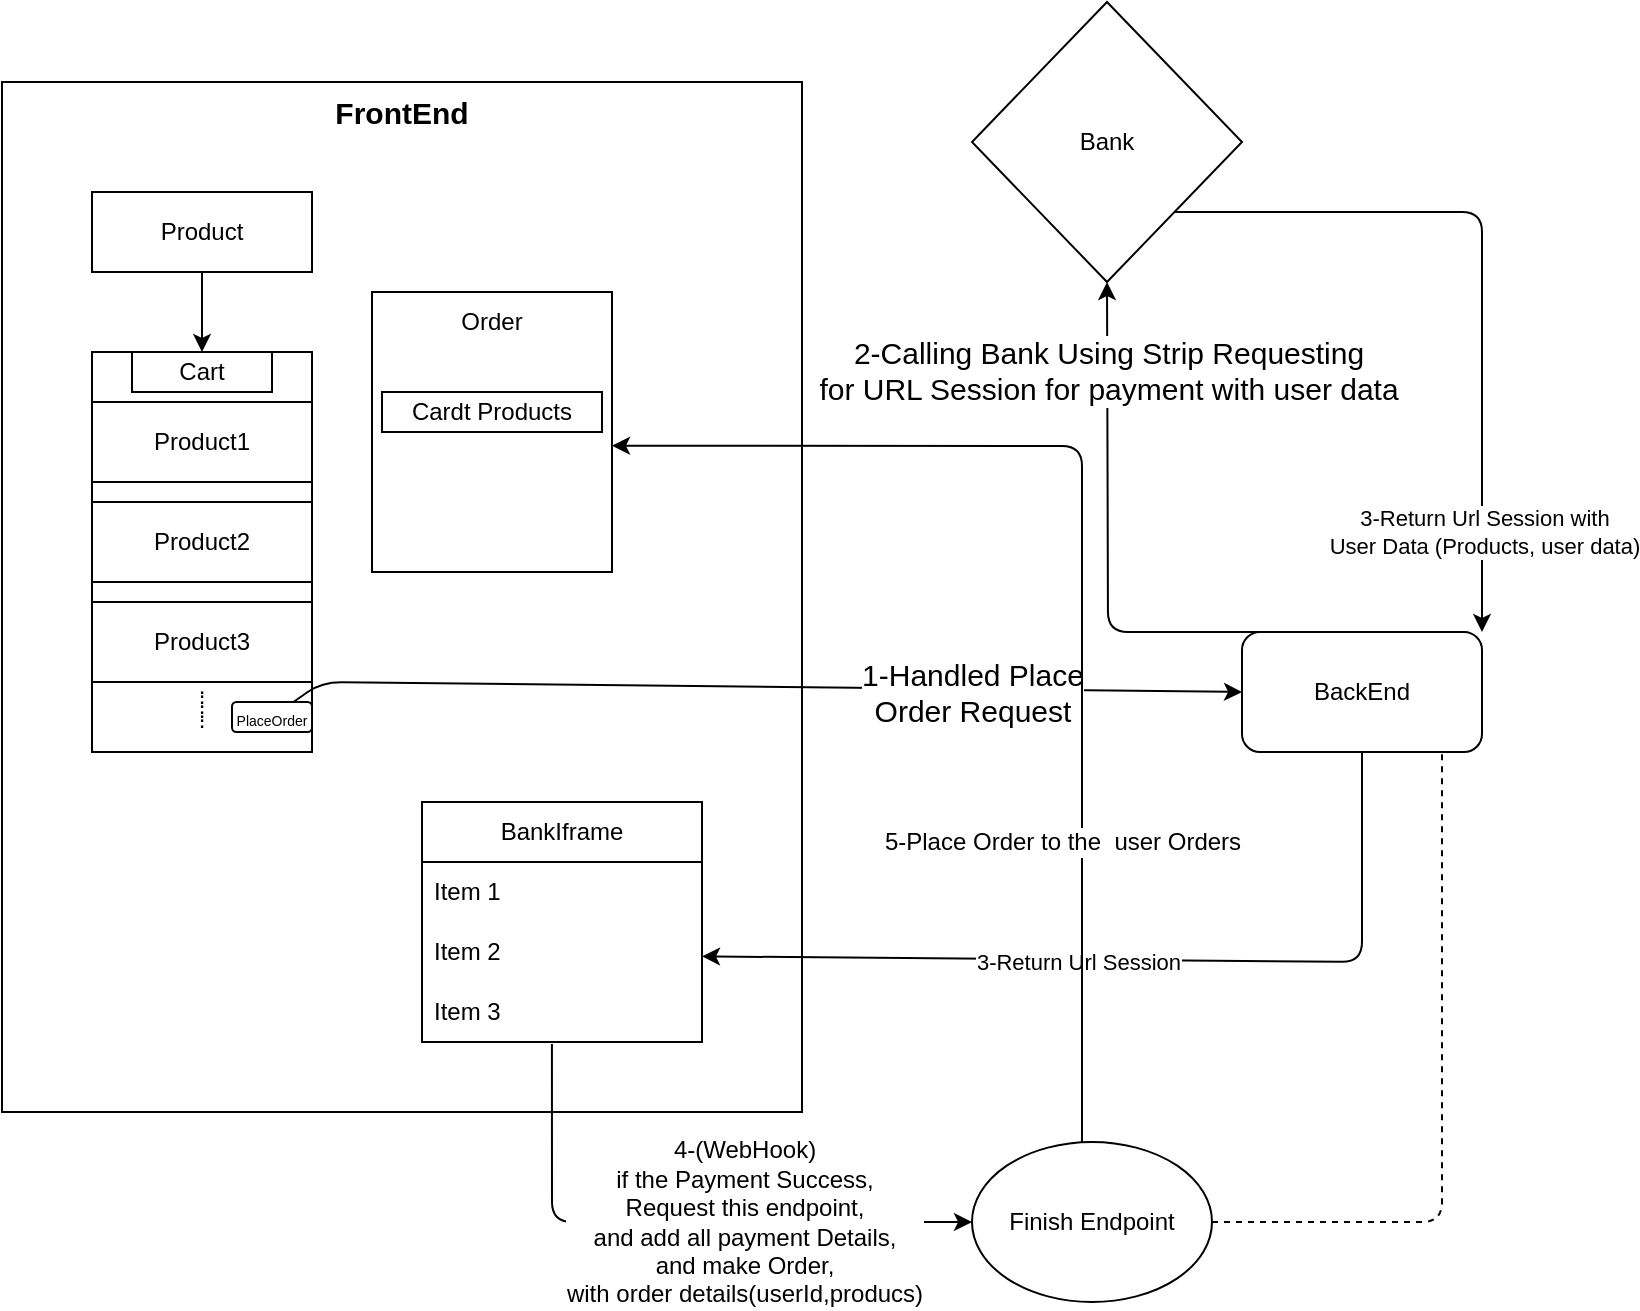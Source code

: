 <mxfile>
    <diagram id="U5MNuPJDzMi3MlM6mRSs" name="Page-1">
        <mxGraphModel dx="1179" dy="672" grid="1" gridSize="10" guides="1" tooltips="1" connect="1" arrows="1" fold="1" page="1" pageScale="1" pageWidth="850" pageHeight="1100" math="0" shadow="0">
            <root>
                <mxCell id="0"/>
                <mxCell id="1" parent="0"/>
                <mxCell id="2" value="Bank" style="rhombus;whiteSpace=wrap;html=1;" parent="1" vertex="1">
                    <mxGeometry x="495" y="30" width="135" height="140" as="geometry"/>
                </mxCell>
                <mxCell id="4" value="BackEnd" style="rounded=1;whiteSpace=wrap;html=1;" parent="1" vertex="1">
                    <mxGeometry x="630" y="345" width="120" height="60" as="geometry"/>
                </mxCell>
                <mxCell id="5" value="" style="rounded=0;whiteSpace=wrap;html=1;" parent="1" vertex="1">
                    <mxGeometry x="10" y="70" width="400" height="515" as="geometry"/>
                </mxCell>
                <mxCell id="6" value="Product" style="rounded=0;whiteSpace=wrap;html=1;" parent="1" vertex="1">
                    <mxGeometry x="55" y="125" width="110" height="40" as="geometry"/>
                </mxCell>
                <mxCell id="7" value="t" style="rounded=0;whiteSpace=wrap;html=1;" parent="1" vertex="1">
                    <mxGeometry x="55" y="205" width="110" height="200" as="geometry"/>
                </mxCell>
                <mxCell id="8" value="Product1" style="rounded=0;whiteSpace=wrap;html=1;" parent="1" vertex="1">
                    <mxGeometry x="55" y="230" width="110" height="40" as="geometry"/>
                </mxCell>
                <mxCell id="9" value="Product2" style="rounded=0;whiteSpace=wrap;html=1;" parent="1" vertex="1">
                    <mxGeometry x="55" y="280" width="110" height="40" as="geometry"/>
                </mxCell>
                <mxCell id="10" value="Product3" style="rounded=0;whiteSpace=wrap;html=1;" parent="1" vertex="1">
                    <mxGeometry x="55" y="330" width="110" height="40" as="geometry"/>
                </mxCell>
                <mxCell id="11" value="Cart" style="whiteSpace=wrap;html=1;" parent="1" vertex="1">
                    <mxGeometry x="75" y="205" width="70" height="20" as="geometry"/>
                </mxCell>
                <mxCell id="12" value="&lt;p style=&quot;line-height: 20%;&quot;&gt;.&lt;br&gt;.&lt;br&gt;.&lt;br&gt;.&lt;br&gt;.&lt;br&gt;.&lt;br&gt;.&lt;br&gt;.&lt;br&gt;&lt;/p&gt;" style="text;strokeColor=none;align=center;fillColor=none;html=1;verticalAlign=middle;whiteSpace=wrap;rounded=0;" parent="1" vertex="1">
                    <mxGeometry x="80" y="365" width="60" height="30" as="geometry"/>
                </mxCell>
                <mxCell id="13" value="" style="rounded=0;whiteSpace=wrap;html=1;" parent="1" vertex="1">
                    <mxGeometry x="195" y="175" width="120" height="140" as="geometry"/>
                </mxCell>
                <mxCell id="14" value="Cardt Products" style="rounded=0;whiteSpace=wrap;html=1;" parent="1" vertex="1">
                    <mxGeometry x="200" y="225" width="110" height="20" as="geometry"/>
                </mxCell>
                <mxCell id="15" value="Order" style="text;html=1;strokeColor=none;fillColor=none;align=center;verticalAlign=middle;whiteSpace=wrap;rounded=0;" parent="1" vertex="1">
                    <mxGeometry x="225" y="175" width="60" height="30" as="geometry"/>
                </mxCell>
                <mxCell id="17" value="&lt;font style=&quot;font-size: 7px;&quot;&gt;PlaceOrder&lt;/font&gt;" style="rounded=1;whiteSpace=wrap;html=1;" parent="1" vertex="1">
                    <mxGeometry x="125" y="380" width="40" height="15" as="geometry"/>
                </mxCell>
                <mxCell id="20" value="&lt;font style=&quot;font-size: 15px;&quot;&gt;&lt;b&gt;FrontEnd&lt;/b&gt;&lt;/font&gt;" style="text;html=1;strokeColor=none;fillColor=none;align=center;verticalAlign=middle;whiteSpace=wrap;rounded=0;fontSize=5;strokeWidth=6;" parent="1" vertex="1">
                    <mxGeometry x="170" y="70" width="80" height="30" as="geometry"/>
                </mxCell>
                <mxCell id="21" value="" style="endArrow=classic;html=1;fontSize=15;entryX=0;entryY=0.5;entryDx=0;entryDy=0;" parent="1" source="17" target="4" edge="1">
                    <mxGeometry width="50" height="50" relative="1" as="geometry">
                        <mxPoint x="-22.5" y="383.75" as="sourcePoint"/>
                        <mxPoint x="442.5" y="371.25" as="targetPoint"/>
                        <Array as="points">
                            <mxPoint x="170" y="370"/>
                        </Array>
                    </mxGeometry>
                </mxCell>
                <mxCell id="22" value="1-Handled Place&lt;br&gt;Order Request" style="edgeLabel;html=1;align=center;verticalAlign=middle;resizable=0;points=[];fontSize=15;" parent="21" vertex="1" connectable="0">
                    <mxGeometry x="0.098" relative="1" as="geometry">
                        <mxPoint x="80" y="2" as="offset"/>
                    </mxGeometry>
                </mxCell>
                <mxCell id="23" value="" style="endArrow=classic;html=1;fontSize=15;entryX=0.5;entryY=1;entryDx=0;entryDy=0;exitX=0.5;exitY=0;exitDx=0;exitDy=0;" parent="1" source="4" target="2" edge="1">
                    <mxGeometry width="50" height="50" relative="1" as="geometry">
                        <mxPoint x="55" y="222.5" as="sourcePoint"/>
                        <mxPoint x="472.72" y="230" as="targetPoint"/>
                        <Array as="points">
                            <mxPoint x="563" y="345"/>
                        </Array>
                    </mxGeometry>
                </mxCell>
                <mxCell id="24" value="2-Calling Bank Using Strip Requesting &lt;br&gt;for URL Session for payment with user data" style="edgeLabel;html=1;align=center;verticalAlign=middle;resizable=0;points=[];fontSize=15;" parent="23" vertex="1" connectable="0">
                    <mxGeometry x="0.098" relative="1" as="geometry">
                        <mxPoint y="-92" as="offset"/>
                    </mxGeometry>
                </mxCell>
                <mxCell id="25" value="" style="endArrow=classic;html=1;fontSize=15;exitX=0.5;exitY=1;exitDx=0;exitDy=0;" parent="1" source="6" target="7" edge="1">
                    <mxGeometry width="50" height="50" relative="1" as="geometry">
                        <mxPoint x="-25" y="285" as="sourcePoint"/>
                        <mxPoint x="25" y="235" as="targetPoint"/>
                    </mxGeometry>
                </mxCell>
                <mxCell id="26" value="" style="endArrow=classic;html=1;exitX=1;exitY=1;exitDx=0;exitDy=0;entryX=1;entryY=0;entryDx=0;entryDy=0;" edge="1" parent="1" source="2" target="4">
                    <mxGeometry width="50" height="50" relative="1" as="geometry">
                        <mxPoint x="490" y="260" as="sourcePoint"/>
                        <mxPoint x="540" y="210" as="targetPoint"/>
                        <Array as="points">
                            <mxPoint x="750" y="135"/>
                        </Array>
                    </mxGeometry>
                </mxCell>
                <mxCell id="27" value="3-Return Url Session with&lt;br&gt;User Data (Products, user data)" style="edgeLabel;html=1;align=center;verticalAlign=middle;resizable=0;points=[];" vertex="1" connectable="0" parent="26">
                    <mxGeometry x="-0.407" y="2" relative="1" as="geometry">
                        <mxPoint x="46" y="162" as="offset"/>
                    </mxGeometry>
                </mxCell>
                <mxCell id="28" value="" style="endArrow=classic;html=1;exitX=0.5;exitY=1;exitDx=0;exitDy=0;entryX=1;entryY=0.641;entryDx=0;entryDy=0;entryPerimeter=0;" edge="1" parent="1" source="4">
                    <mxGeometry width="50" height="50" relative="1" as="geometry">
                        <mxPoint x="410" y="360" as="sourcePoint"/>
                        <mxPoint x="360" y="507.175" as="targetPoint"/>
                        <Array as="points">
                            <mxPoint x="690" y="510"/>
                        </Array>
                    </mxGeometry>
                </mxCell>
                <mxCell id="29" value="3-Return Url Session" style="edgeLabel;html=1;align=center;verticalAlign=middle;resizable=0;points=[];" vertex="1" connectable="0" parent="28">
                    <mxGeometry x="-0.407" y="2" relative="1" as="geometry">
                        <mxPoint x="-118" y="-2" as="offset"/>
                    </mxGeometry>
                </mxCell>
                <mxCell id="34" value="BankIframe" style="swimlane;fontStyle=0;childLayout=stackLayout;horizontal=1;startSize=30;horizontalStack=0;resizeParent=1;resizeParentMax=0;resizeLast=0;collapsible=1;marginBottom=0;whiteSpace=wrap;html=1;fontSize=12;" vertex="1" parent="1">
                    <mxGeometry x="220" y="430" width="140" height="120" as="geometry">
                        <mxRectangle x="220" y="430" width="100" height="30" as="alternateBounds"/>
                    </mxGeometry>
                </mxCell>
                <mxCell id="35" value="Item 1" style="text;strokeColor=none;fillColor=none;align=left;verticalAlign=middle;spacingLeft=4;spacingRight=4;overflow=hidden;points=[[0,0.5],[1,0.5]];portConstraint=eastwest;rotatable=0;whiteSpace=wrap;html=1;fontSize=12;" vertex="1" parent="34">
                    <mxGeometry y="30" width="140" height="30" as="geometry"/>
                </mxCell>
                <mxCell id="36" value="Item 2" style="text;strokeColor=none;fillColor=none;align=left;verticalAlign=middle;spacingLeft=4;spacingRight=4;overflow=hidden;points=[[0,0.5],[1,0.5]];portConstraint=eastwest;rotatable=0;whiteSpace=wrap;html=1;fontSize=12;" vertex="1" parent="34">
                    <mxGeometry y="60" width="140" height="30" as="geometry"/>
                </mxCell>
                <mxCell id="37" value="Item 3" style="text;strokeColor=none;fillColor=none;align=left;verticalAlign=middle;spacingLeft=4;spacingRight=4;overflow=hidden;points=[[0,0.5],[1,0.5]];portConstraint=eastwest;rotatable=0;whiteSpace=wrap;html=1;fontSize=12;" vertex="1" parent="34">
                    <mxGeometry y="90" width="140" height="30" as="geometry"/>
                </mxCell>
                <mxCell id="39" value="" style="endArrow=none;dashed=1;html=1;fontSize=12;exitX=1;exitY=0.5;exitDx=0;exitDy=0;" edge="1" parent="1" source="40">
                    <mxGeometry width="50" height="50" relative="1" as="geometry">
                        <mxPoint x="620" y="635" as="sourcePoint"/>
                        <mxPoint x="730" y="405" as="targetPoint"/>
                        <Array as="points">
                            <mxPoint x="730" y="640"/>
                        </Array>
                    </mxGeometry>
                </mxCell>
                <mxCell id="40" value="Finish Endpoint" style="ellipse;whiteSpace=wrap;html=1;fontSize=12;" vertex="1" parent="1">
                    <mxGeometry x="495" y="600" width="120" height="80" as="geometry"/>
                </mxCell>
                <mxCell id="42" value="" style="endArrow=classic;html=1;fontSize=12;exitX=0.464;exitY=1.032;exitDx=0;exitDy=0;exitPerimeter=0;entryX=0;entryY=0.5;entryDx=0;entryDy=0;" edge="1" parent="1" source="37" target="40">
                    <mxGeometry width="50" height="50" relative="1" as="geometry">
                        <mxPoint x="300" y="670" as="sourcePoint"/>
                        <mxPoint x="350" y="620" as="targetPoint"/>
                        <Array as="points">
                            <mxPoint x="285" y="640"/>
                        </Array>
                    </mxGeometry>
                </mxCell>
                <mxCell id="43" value="4-(WebHook)&lt;br&gt;if the Payment Success,&lt;br&gt;Request this endpoint,&lt;br&gt;and add all payment Details,&lt;br&gt;and make Order,&lt;br&gt;with order details(userId,producs)" style="edgeLabel;html=1;align=center;verticalAlign=middle;resizable=0;points=[];fontSize=12;" vertex="1" connectable="0" parent="42">
                    <mxGeometry x="-0.008" y="2" relative="1" as="geometry">
                        <mxPoint x="36" y="2" as="offset"/>
                    </mxGeometry>
                </mxCell>
                <mxCell id="44" value="" style="endArrow=classic;html=1;fontSize=12;entryX=1;entryY=0.549;entryDx=0;entryDy=0;entryPerimeter=0;" edge="1" parent="1" target="13">
                    <mxGeometry width="50" height="50" relative="1" as="geometry">
                        <mxPoint x="550" y="600" as="sourcePoint"/>
                        <mxPoint x="600" y="550" as="targetPoint"/>
                        <Array as="points">
                            <mxPoint x="550" y="252"/>
                        </Array>
                    </mxGeometry>
                </mxCell>
                <mxCell id="45" value="5-Place Order to the&amp;nbsp; user Orders" style="edgeLabel;html=1;align=center;verticalAlign=middle;resizable=0;points=[];fontSize=12;" vertex="1" connectable="0" parent="44">
                    <mxGeometry x="-0.851" y="1" relative="1" as="geometry">
                        <mxPoint x="-9" y="-107" as="offset"/>
                    </mxGeometry>
                </mxCell>
            </root>
        </mxGraphModel>
    </diagram>
</mxfile>